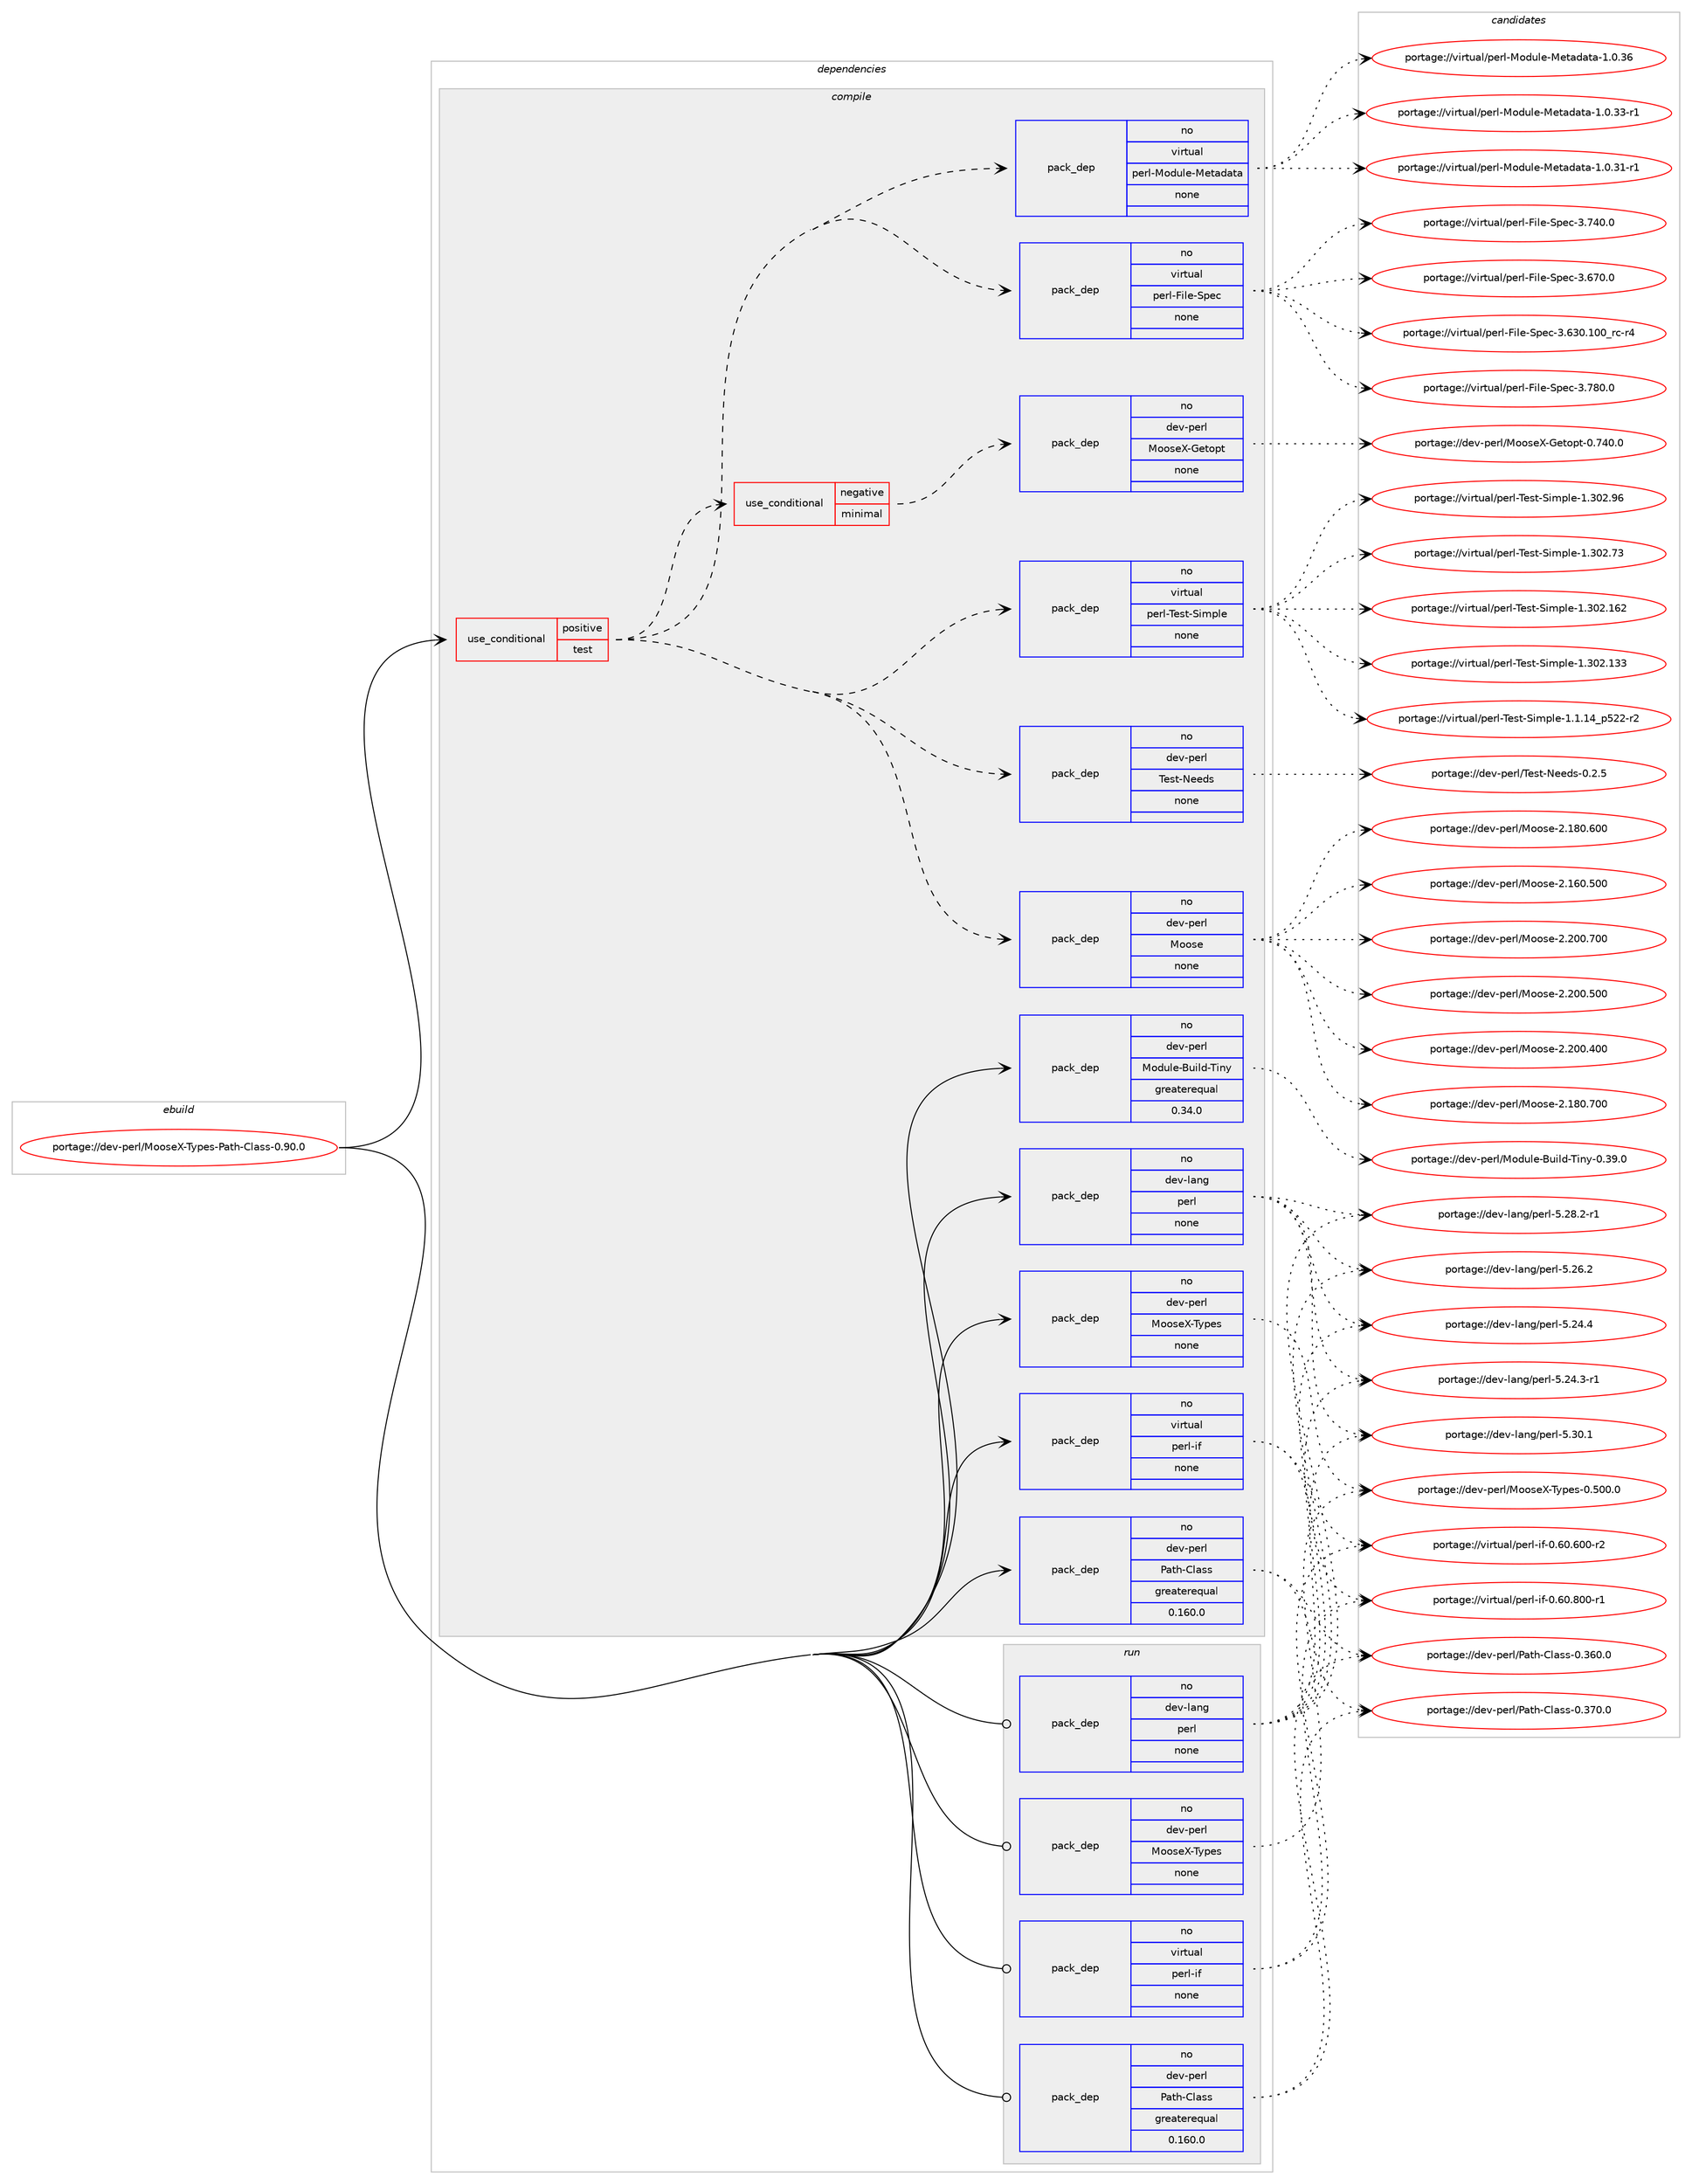 digraph prolog {

# *************
# Graph options
# *************

newrank=true;
concentrate=true;
compound=true;
graph [rankdir=LR,fontname=Helvetica,fontsize=10,ranksep=1.5];#, ranksep=2.5, nodesep=0.2];
edge  [arrowhead=vee];
node  [fontname=Helvetica,fontsize=10];

# **********
# The ebuild
# **********

subgraph cluster_leftcol {
color=gray;
rank=same;
label=<<i>ebuild</i>>;
id [label="portage://dev-perl/MooseX-Types-Path-Class-0.90.0", color=red, width=4, href="../dev-perl/MooseX-Types-Path-Class-0.90.0.svg"];
}

# ****************
# The dependencies
# ****************

subgraph cluster_midcol {
color=gray;
label=<<i>dependencies</i>>;
subgraph cluster_compile {
fillcolor="#eeeeee";
style=filled;
label=<<i>compile</i>>;
subgraph cond121814 {
dependency487025 [label=<<TABLE BORDER="0" CELLBORDER="1" CELLSPACING="0" CELLPADDING="4"><TR><TD ROWSPAN="3" CELLPADDING="10">use_conditional</TD></TR><TR><TD>positive</TD></TR><TR><TD>test</TD></TR></TABLE>>, shape=none, color=red];
subgraph cond121815 {
dependency487026 [label=<<TABLE BORDER="0" CELLBORDER="1" CELLSPACING="0" CELLPADDING="4"><TR><TD ROWSPAN="3" CELLPADDING="10">use_conditional</TD></TR><TR><TD>negative</TD></TR><TR><TD>minimal</TD></TR></TABLE>>, shape=none, color=red];
subgraph pack360133 {
dependency487027 [label=<<TABLE BORDER="0" CELLBORDER="1" CELLSPACING="0" CELLPADDING="4" WIDTH="220"><TR><TD ROWSPAN="6" CELLPADDING="30">pack_dep</TD></TR><TR><TD WIDTH="110">no</TD></TR><TR><TD>dev-perl</TD></TR><TR><TD>MooseX-Getopt</TD></TR><TR><TD>none</TD></TR><TR><TD></TD></TR></TABLE>>, shape=none, color=blue];
}
dependency487026:e -> dependency487027:w [weight=20,style="dashed",arrowhead="vee"];
}
dependency487025:e -> dependency487026:w [weight=20,style="dashed",arrowhead="vee"];
subgraph pack360134 {
dependency487028 [label=<<TABLE BORDER="0" CELLBORDER="1" CELLSPACING="0" CELLPADDING="4" WIDTH="220"><TR><TD ROWSPAN="6" CELLPADDING="30">pack_dep</TD></TR><TR><TD WIDTH="110">no</TD></TR><TR><TD>virtual</TD></TR><TR><TD>perl-File-Spec</TD></TR><TR><TD>none</TD></TR><TR><TD></TD></TR></TABLE>>, shape=none, color=blue];
}
dependency487025:e -> dependency487028:w [weight=20,style="dashed",arrowhead="vee"];
subgraph pack360135 {
dependency487029 [label=<<TABLE BORDER="0" CELLBORDER="1" CELLSPACING="0" CELLPADDING="4" WIDTH="220"><TR><TD ROWSPAN="6" CELLPADDING="30">pack_dep</TD></TR><TR><TD WIDTH="110">no</TD></TR><TR><TD>virtual</TD></TR><TR><TD>perl-Module-Metadata</TD></TR><TR><TD>none</TD></TR><TR><TD></TD></TR></TABLE>>, shape=none, color=blue];
}
dependency487025:e -> dependency487029:w [weight=20,style="dashed",arrowhead="vee"];
subgraph pack360136 {
dependency487030 [label=<<TABLE BORDER="0" CELLBORDER="1" CELLSPACING="0" CELLPADDING="4" WIDTH="220"><TR><TD ROWSPAN="6" CELLPADDING="30">pack_dep</TD></TR><TR><TD WIDTH="110">no</TD></TR><TR><TD>dev-perl</TD></TR><TR><TD>Moose</TD></TR><TR><TD>none</TD></TR><TR><TD></TD></TR></TABLE>>, shape=none, color=blue];
}
dependency487025:e -> dependency487030:w [weight=20,style="dashed",arrowhead="vee"];
subgraph pack360137 {
dependency487031 [label=<<TABLE BORDER="0" CELLBORDER="1" CELLSPACING="0" CELLPADDING="4" WIDTH="220"><TR><TD ROWSPAN="6" CELLPADDING="30">pack_dep</TD></TR><TR><TD WIDTH="110">no</TD></TR><TR><TD>dev-perl</TD></TR><TR><TD>Test-Needs</TD></TR><TR><TD>none</TD></TR><TR><TD></TD></TR></TABLE>>, shape=none, color=blue];
}
dependency487025:e -> dependency487031:w [weight=20,style="dashed",arrowhead="vee"];
subgraph pack360138 {
dependency487032 [label=<<TABLE BORDER="0" CELLBORDER="1" CELLSPACING="0" CELLPADDING="4" WIDTH="220"><TR><TD ROWSPAN="6" CELLPADDING="30">pack_dep</TD></TR><TR><TD WIDTH="110">no</TD></TR><TR><TD>virtual</TD></TR><TR><TD>perl-Test-Simple</TD></TR><TR><TD>none</TD></TR><TR><TD></TD></TR></TABLE>>, shape=none, color=blue];
}
dependency487025:e -> dependency487032:w [weight=20,style="dashed",arrowhead="vee"];
}
id:e -> dependency487025:w [weight=20,style="solid",arrowhead="vee"];
subgraph pack360139 {
dependency487033 [label=<<TABLE BORDER="0" CELLBORDER="1" CELLSPACING="0" CELLPADDING="4" WIDTH="220"><TR><TD ROWSPAN="6" CELLPADDING="30">pack_dep</TD></TR><TR><TD WIDTH="110">no</TD></TR><TR><TD>dev-lang</TD></TR><TR><TD>perl</TD></TR><TR><TD>none</TD></TR><TR><TD></TD></TR></TABLE>>, shape=none, color=blue];
}
id:e -> dependency487033:w [weight=20,style="solid",arrowhead="vee"];
subgraph pack360140 {
dependency487034 [label=<<TABLE BORDER="0" CELLBORDER="1" CELLSPACING="0" CELLPADDING="4" WIDTH="220"><TR><TD ROWSPAN="6" CELLPADDING="30">pack_dep</TD></TR><TR><TD WIDTH="110">no</TD></TR><TR><TD>dev-perl</TD></TR><TR><TD>Module-Build-Tiny</TD></TR><TR><TD>greaterequal</TD></TR><TR><TD>0.34.0</TD></TR></TABLE>>, shape=none, color=blue];
}
id:e -> dependency487034:w [weight=20,style="solid",arrowhead="vee"];
subgraph pack360141 {
dependency487035 [label=<<TABLE BORDER="0" CELLBORDER="1" CELLSPACING="0" CELLPADDING="4" WIDTH="220"><TR><TD ROWSPAN="6" CELLPADDING="30">pack_dep</TD></TR><TR><TD WIDTH="110">no</TD></TR><TR><TD>dev-perl</TD></TR><TR><TD>MooseX-Types</TD></TR><TR><TD>none</TD></TR><TR><TD></TD></TR></TABLE>>, shape=none, color=blue];
}
id:e -> dependency487035:w [weight=20,style="solid",arrowhead="vee"];
subgraph pack360142 {
dependency487036 [label=<<TABLE BORDER="0" CELLBORDER="1" CELLSPACING="0" CELLPADDING="4" WIDTH="220"><TR><TD ROWSPAN="6" CELLPADDING="30">pack_dep</TD></TR><TR><TD WIDTH="110">no</TD></TR><TR><TD>dev-perl</TD></TR><TR><TD>Path-Class</TD></TR><TR><TD>greaterequal</TD></TR><TR><TD>0.160.0</TD></TR></TABLE>>, shape=none, color=blue];
}
id:e -> dependency487036:w [weight=20,style="solid",arrowhead="vee"];
subgraph pack360143 {
dependency487037 [label=<<TABLE BORDER="0" CELLBORDER="1" CELLSPACING="0" CELLPADDING="4" WIDTH="220"><TR><TD ROWSPAN="6" CELLPADDING="30">pack_dep</TD></TR><TR><TD WIDTH="110">no</TD></TR><TR><TD>virtual</TD></TR><TR><TD>perl-if</TD></TR><TR><TD>none</TD></TR><TR><TD></TD></TR></TABLE>>, shape=none, color=blue];
}
id:e -> dependency487037:w [weight=20,style="solid",arrowhead="vee"];
}
subgraph cluster_compileandrun {
fillcolor="#eeeeee";
style=filled;
label=<<i>compile and run</i>>;
}
subgraph cluster_run {
fillcolor="#eeeeee";
style=filled;
label=<<i>run</i>>;
subgraph pack360144 {
dependency487038 [label=<<TABLE BORDER="0" CELLBORDER="1" CELLSPACING="0" CELLPADDING="4" WIDTH="220"><TR><TD ROWSPAN="6" CELLPADDING="30">pack_dep</TD></TR><TR><TD WIDTH="110">no</TD></TR><TR><TD>dev-lang</TD></TR><TR><TD>perl</TD></TR><TR><TD>none</TD></TR><TR><TD></TD></TR></TABLE>>, shape=none, color=blue];
}
id:e -> dependency487038:w [weight=20,style="solid",arrowhead="odot"];
subgraph pack360145 {
dependency487039 [label=<<TABLE BORDER="0" CELLBORDER="1" CELLSPACING="0" CELLPADDING="4" WIDTH="220"><TR><TD ROWSPAN="6" CELLPADDING="30">pack_dep</TD></TR><TR><TD WIDTH="110">no</TD></TR><TR><TD>dev-perl</TD></TR><TR><TD>MooseX-Types</TD></TR><TR><TD>none</TD></TR><TR><TD></TD></TR></TABLE>>, shape=none, color=blue];
}
id:e -> dependency487039:w [weight=20,style="solid",arrowhead="odot"];
subgraph pack360146 {
dependency487040 [label=<<TABLE BORDER="0" CELLBORDER="1" CELLSPACING="0" CELLPADDING="4" WIDTH="220"><TR><TD ROWSPAN="6" CELLPADDING="30">pack_dep</TD></TR><TR><TD WIDTH="110">no</TD></TR><TR><TD>dev-perl</TD></TR><TR><TD>Path-Class</TD></TR><TR><TD>greaterequal</TD></TR><TR><TD>0.160.0</TD></TR></TABLE>>, shape=none, color=blue];
}
id:e -> dependency487040:w [weight=20,style="solid",arrowhead="odot"];
subgraph pack360147 {
dependency487041 [label=<<TABLE BORDER="0" CELLBORDER="1" CELLSPACING="0" CELLPADDING="4" WIDTH="220"><TR><TD ROWSPAN="6" CELLPADDING="30">pack_dep</TD></TR><TR><TD WIDTH="110">no</TD></TR><TR><TD>virtual</TD></TR><TR><TD>perl-if</TD></TR><TR><TD>none</TD></TR><TR><TD></TD></TR></TABLE>>, shape=none, color=blue];
}
id:e -> dependency487041:w [weight=20,style="solid",arrowhead="odot"];
}
}

# **************
# The candidates
# **************

subgraph cluster_choices {
rank=same;
color=gray;
label=<<i>candidates</i>>;

subgraph choice360133 {
color=black;
nodesep=1;
choice1001011184511210111410847771111111151018845711011161111121164548465552484648 [label="portage://dev-perl/MooseX-Getopt-0.740.0", color=red, width=4,href="../dev-perl/MooseX-Getopt-0.740.0.svg"];
dependency487027:e -> choice1001011184511210111410847771111111151018845711011161111121164548465552484648:w [style=dotted,weight="100"];
}
subgraph choice360134 {
color=black;
nodesep=1;
choice118105114116117971084711210111410845701051081014583112101994551465556484648 [label="portage://virtual/perl-File-Spec-3.780.0", color=red, width=4,href="../virtual/perl-File-Spec-3.780.0.svg"];
choice118105114116117971084711210111410845701051081014583112101994551465552484648 [label="portage://virtual/perl-File-Spec-3.740.0", color=red, width=4,href="../virtual/perl-File-Spec-3.740.0.svg"];
choice118105114116117971084711210111410845701051081014583112101994551465455484648 [label="portage://virtual/perl-File-Spec-3.670.0", color=red, width=4,href="../virtual/perl-File-Spec-3.670.0.svg"];
choice118105114116117971084711210111410845701051081014583112101994551465451484649484895114994511452 [label="portage://virtual/perl-File-Spec-3.630.100_rc-r4", color=red, width=4,href="../virtual/perl-File-Spec-3.630.100_rc-r4.svg"];
dependency487028:e -> choice118105114116117971084711210111410845701051081014583112101994551465556484648:w [style=dotted,weight="100"];
dependency487028:e -> choice118105114116117971084711210111410845701051081014583112101994551465552484648:w [style=dotted,weight="100"];
dependency487028:e -> choice118105114116117971084711210111410845701051081014583112101994551465455484648:w [style=dotted,weight="100"];
dependency487028:e -> choice118105114116117971084711210111410845701051081014583112101994551465451484649484895114994511452:w [style=dotted,weight="100"];
}
subgraph choice360135 {
color=black;
nodesep=1;
choice11810511411611797108471121011141084577111100117108101457710111697100971169745494648465154 [label="portage://virtual/perl-Module-Metadata-1.0.36", color=red, width=4,href="../virtual/perl-Module-Metadata-1.0.36.svg"];
choice118105114116117971084711210111410845771111001171081014577101116971009711697454946484651514511449 [label="portage://virtual/perl-Module-Metadata-1.0.33-r1", color=red, width=4,href="../virtual/perl-Module-Metadata-1.0.33-r1.svg"];
choice118105114116117971084711210111410845771111001171081014577101116971009711697454946484651494511449 [label="portage://virtual/perl-Module-Metadata-1.0.31-r1", color=red, width=4,href="../virtual/perl-Module-Metadata-1.0.31-r1.svg"];
dependency487029:e -> choice11810511411611797108471121011141084577111100117108101457710111697100971169745494648465154:w [style=dotted,weight="100"];
dependency487029:e -> choice118105114116117971084711210111410845771111001171081014577101116971009711697454946484651514511449:w [style=dotted,weight="100"];
dependency487029:e -> choice118105114116117971084711210111410845771111001171081014577101116971009711697454946484651494511449:w [style=dotted,weight="100"];
}
subgraph choice360136 {
color=black;
nodesep=1;
choice10010111845112101114108477711111111510145504650484846554848 [label="portage://dev-perl/Moose-2.200.700", color=red, width=4,href="../dev-perl/Moose-2.200.700.svg"];
choice10010111845112101114108477711111111510145504650484846534848 [label="portage://dev-perl/Moose-2.200.500", color=red, width=4,href="../dev-perl/Moose-2.200.500.svg"];
choice10010111845112101114108477711111111510145504650484846524848 [label="portage://dev-perl/Moose-2.200.400", color=red, width=4,href="../dev-perl/Moose-2.200.400.svg"];
choice10010111845112101114108477711111111510145504649564846554848 [label="portage://dev-perl/Moose-2.180.700", color=red, width=4,href="../dev-perl/Moose-2.180.700.svg"];
choice10010111845112101114108477711111111510145504649564846544848 [label="portage://dev-perl/Moose-2.180.600", color=red, width=4,href="../dev-perl/Moose-2.180.600.svg"];
choice10010111845112101114108477711111111510145504649544846534848 [label="portage://dev-perl/Moose-2.160.500", color=red, width=4,href="../dev-perl/Moose-2.160.500.svg"];
dependency487030:e -> choice10010111845112101114108477711111111510145504650484846554848:w [style=dotted,weight="100"];
dependency487030:e -> choice10010111845112101114108477711111111510145504650484846534848:w [style=dotted,weight="100"];
dependency487030:e -> choice10010111845112101114108477711111111510145504650484846524848:w [style=dotted,weight="100"];
dependency487030:e -> choice10010111845112101114108477711111111510145504649564846554848:w [style=dotted,weight="100"];
dependency487030:e -> choice10010111845112101114108477711111111510145504649564846544848:w [style=dotted,weight="100"];
dependency487030:e -> choice10010111845112101114108477711111111510145504649544846534848:w [style=dotted,weight="100"];
}
subgraph choice360137 {
color=black;
nodesep=1;
choice1001011184511210111410847841011151164578101101100115454846504653 [label="portage://dev-perl/Test-Needs-0.2.5", color=red, width=4,href="../dev-perl/Test-Needs-0.2.5.svg"];
dependency487031:e -> choice1001011184511210111410847841011151164578101101100115454846504653:w [style=dotted,weight="100"];
}
subgraph choice360138 {
color=black;
nodesep=1;
choice118105114116117971084711210111410845841011151164583105109112108101454946514850465754 [label="portage://virtual/perl-Test-Simple-1.302.96", color=red, width=4,href="../virtual/perl-Test-Simple-1.302.96.svg"];
choice118105114116117971084711210111410845841011151164583105109112108101454946514850465551 [label="portage://virtual/perl-Test-Simple-1.302.73", color=red, width=4,href="../virtual/perl-Test-Simple-1.302.73.svg"];
choice11810511411611797108471121011141084584101115116458310510911210810145494651485046495450 [label="portage://virtual/perl-Test-Simple-1.302.162", color=red, width=4,href="../virtual/perl-Test-Simple-1.302.162.svg"];
choice11810511411611797108471121011141084584101115116458310510911210810145494651485046495151 [label="portage://virtual/perl-Test-Simple-1.302.133", color=red, width=4,href="../virtual/perl-Test-Simple-1.302.133.svg"];
choice11810511411611797108471121011141084584101115116458310510911210810145494649464952951125350504511450 [label="portage://virtual/perl-Test-Simple-1.1.14_p522-r2", color=red, width=4,href="../virtual/perl-Test-Simple-1.1.14_p522-r2.svg"];
dependency487032:e -> choice118105114116117971084711210111410845841011151164583105109112108101454946514850465754:w [style=dotted,weight="100"];
dependency487032:e -> choice118105114116117971084711210111410845841011151164583105109112108101454946514850465551:w [style=dotted,weight="100"];
dependency487032:e -> choice11810511411611797108471121011141084584101115116458310510911210810145494651485046495450:w [style=dotted,weight="100"];
dependency487032:e -> choice11810511411611797108471121011141084584101115116458310510911210810145494651485046495151:w [style=dotted,weight="100"];
dependency487032:e -> choice11810511411611797108471121011141084584101115116458310510911210810145494649464952951125350504511450:w [style=dotted,weight="100"];
}
subgraph choice360139 {
color=black;
nodesep=1;
choice10010111845108971101034711210111410845534651484649 [label="portage://dev-lang/perl-5.30.1", color=red, width=4,href="../dev-lang/perl-5.30.1.svg"];
choice100101118451089711010347112101114108455346505646504511449 [label="portage://dev-lang/perl-5.28.2-r1", color=red, width=4,href="../dev-lang/perl-5.28.2-r1.svg"];
choice10010111845108971101034711210111410845534650544650 [label="portage://dev-lang/perl-5.26.2", color=red, width=4,href="../dev-lang/perl-5.26.2.svg"];
choice10010111845108971101034711210111410845534650524652 [label="portage://dev-lang/perl-5.24.4", color=red, width=4,href="../dev-lang/perl-5.24.4.svg"];
choice100101118451089711010347112101114108455346505246514511449 [label="portage://dev-lang/perl-5.24.3-r1", color=red, width=4,href="../dev-lang/perl-5.24.3-r1.svg"];
dependency487033:e -> choice10010111845108971101034711210111410845534651484649:w [style=dotted,weight="100"];
dependency487033:e -> choice100101118451089711010347112101114108455346505646504511449:w [style=dotted,weight="100"];
dependency487033:e -> choice10010111845108971101034711210111410845534650544650:w [style=dotted,weight="100"];
dependency487033:e -> choice10010111845108971101034711210111410845534650524652:w [style=dotted,weight="100"];
dependency487033:e -> choice100101118451089711010347112101114108455346505246514511449:w [style=dotted,weight="100"];
}
subgraph choice360140 {
color=black;
nodesep=1;
choice1001011184511210111410847771111001171081014566117105108100458410511012145484651574648 [label="portage://dev-perl/Module-Build-Tiny-0.39.0", color=red, width=4,href="../dev-perl/Module-Build-Tiny-0.39.0.svg"];
dependency487034:e -> choice1001011184511210111410847771111001171081014566117105108100458410511012145484651574648:w [style=dotted,weight="100"];
}
subgraph choice360141 {
color=black;
nodesep=1;
choice1001011184511210111410847771111111151018845841211121011154548465348484648 [label="portage://dev-perl/MooseX-Types-0.500.0", color=red, width=4,href="../dev-perl/MooseX-Types-0.500.0.svg"];
dependency487035:e -> choice1001011184511210111410847771111111151018845841211121011154548465348484648:w [style=dotted,weight="100"];
}
subgraph choice360142 {
color=black;
nodesep=1;
choice100101118451121011141084780971161044567108971151154548465155484648 [label="portage://dev-perl/Path-Class-0.370.0", color=red, width=4,href="../dev-perl/Path-Class-0.370.0.svg"];
choice100101118451121011141084780971161044567108971151154548465154484648 [label="portage://dev-perl/Path-Class-0.360.0", color=red, width=4,href="../dev-perl/Path-Class-0.360.0.svg"];
dependency487036:e -> choice100101118451121011141084780971161044567108971151154548465155484648:w [style=dotted,weight="100"];
dependency487036:e -> choice100101118451121011141084780971161044567108971151154548465154484648:w [style=dotted,weight="100"];
}
subgraph choice360143 {
color=black;
nodesep=1;
choice1181051141161179710847112101114108451051024548465448465648484511449 [label="portage://virtual/perl-if-0.60.800-r1", color=red, width=4,href="../virtual/perl-if-0.60.800-r1.svg"];
choice1181051141161179710847112101114108451051024548465448465448484511450 [label="portage://virtual/perl-if-0.60.600-r2", color=red, width=4,href="../virtual/perl-if-0.60.600-r2.svg"];
dependency487037:e -> choice1181051141161179710847112101114108451051024548465448465648484511449:w [style=dotted,weight="100"];
dependency487037:e -> choice1181051141161179710847112101114108451051024548465448465448484511450:w [style=dotted,weight="100"];
}
subgraph choice360144 {
color=black;
nodesep=1;
choice10010111845108971101034711210111410845534651484649 [label="portage://dev-lang/perl-5.30.1", color=red, width=4,href="../dev-lang/perl-5.30.1.svg"];
choice100101118451089711010347112101114108455346505646504511449 [label="portage://dev-lang/perl-5.28.2-r1", color=red, width=4,href="../dev-lang/perl-5.28.2-r1.svg"];
choice10010111845108971101034711210111410845534650544650 [label="portage://dev-lang/perl-5.26.2", color=red, width=4,href="../dev-lang/perl-5.26.2.svg"];
choice10010111845108971101034711210111410845534650524652 [label="portage://dev-lang/perl-5.24.4", color=red, width=4,href="../dev-lang/perl-5.24.4.svg"];
choice100101118451089711010347112101114108455346505246514511449 [label="portage://dev-lang/perl-5.24.3-r1", color=red, width=4,href="../dev-lang/perl-5.24.3-r1.svg"];
dependency487038:e -> choice10010111845108971101034711210111410845534651484649:w [style=dotted,weight="100"];
dependency487038:e -> choice100101118451089711010347112101114108455346505646504511449:w [style=dotted,weight="100"];
dependency487038:e -> choice10010111845108971101034711210111410845534650544650:w [style=dotted,weight="100"];
dependency487038:e -> choice10010111845108971101034711210111410845534650524652:w [style=dotted,weight="100"];
dependency487038:e -> choice100101118451089711010347112101114108455346505246514511449:w [style=dotted,weight="100"];
}
subgraph choice360145 {
color=black;
nodesep=1;
choice1001011184511210111410847771111111151018845841211121011154548465348484648 [label="portage://dev-perl/MooseX-Types-0.500.0", color=red, width=4,href="../dev-perl/MooseX-Types-0.500.0.svg"];
dependency487039:e -> choice1001011184511210111410847771111111151018845841211121011154548465348484648:w [style=dotted,weight="100"];
}
subgraph choice360146 {
color=black;
nodesep=1;
choice100101118451121011141084780971161044567108971151154548465155484648 [label="portage://dev-perl/Path-Class-0.370.0", color=red, width=4,href="../dev-perl/Path-Class-0.370.0.svg"];
choice100101118451121011141084780971161044567108971151154548465154484648 [label="portage://dev-perl/Path-Class-0.360.0", color=red, width=4,href="../dev-perl/Path-Class-0.360.0.svg"];
dependency487040:e -> choice100101118451121011141084780971161044567108971151154548465155484648:w [style=dotted,weight="100"];
dependency487040:e -> choice100101118451121011141084780971161044567108971151154548465154484648:w [style=dotted,weight="100"];
}
subgraph choice360147 {
color=black;
nodesep=1;
choice1181051141161179710847112101114108451051024548465448465648484511449 [label="portage://virtual/perl-if-0.60.800-r1", color=red, width=4,href="../virtual/perl-if-0.60.800-r1.svg"];
choice1181051141161179710847112101114108451051024548465448465448484511450 [label="portage://virtual/perl-if-0.60.600-r2", color=red, width=4,href="../virtual/perl-if-0.60.600-r2.svg"];
dependency487041:e -> choice1181051141161179710847112101114108451051024548465448465648484511449:w [style=dotted,weight="100"];
dependency487041:e -> choice1181051141161179710847112101114108451051024548465448465448484511450:w [style=dotted,weight="100"];
}
}

}
